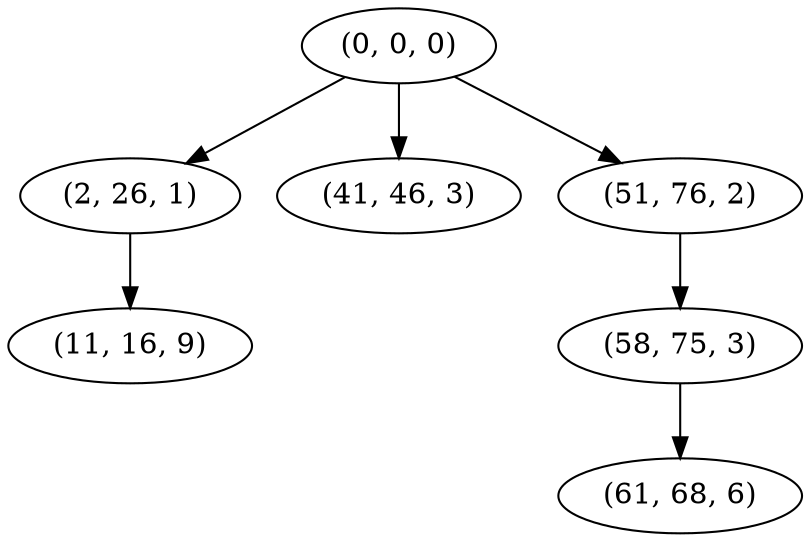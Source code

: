 digraph tree {
    "(0, 0, 0)";
    "(2, 26, 1)";
    "(11, 16, 9)";
    "(41, 46, 3)";
    "(51, 76, 2)";
    "(58, 75, 3)";
    "(61, 68, 6)";
    "(0, 0, 0)" -> "(2, 26, 1)";
    "(0, 0, 0)" -> "(41, 46, 3)";
    "(0, 0, 0)" -> "(51, 76, 2)";
    "(2, 26, 1)" -> "(11, 16, 9)";
    "(51, 76, 2)" -> "(58, 75, 3)";
    "(58, 75, 3)" -> "(61, 68, 6)";
}
